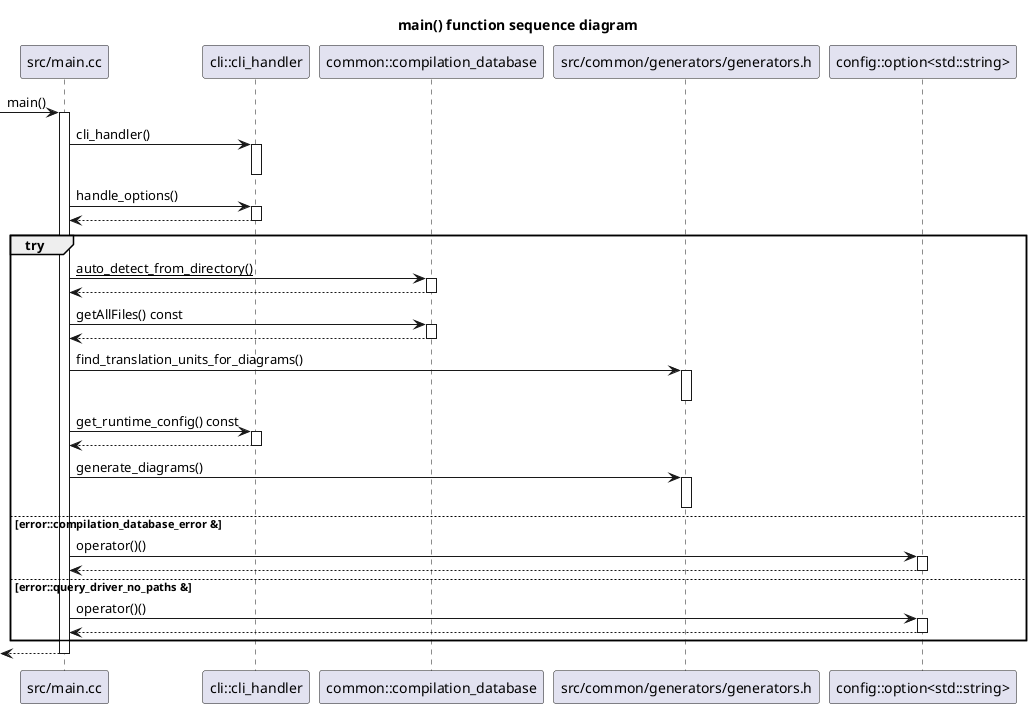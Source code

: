 @startuml
title main() function sequence diagram
participant "src/main.cc" as C_0001980376502571817048
[-> C_0001980376502571817048 : main()
activate C_0001980376502571817048
participant "cli::cli_handler" as C_0002292468283229753520 [[{Command line options handler}]]
C_0001980376502571817048 -> C_0002292468283229753520 [[{}]] : cli_handler()
activate C_0002292468283229753520
deactivate C_0002292468283229753520
C_0001980376502571817048 -> C_0002292468283229753520 [[{}]] : handle_options()
activate C_0002292468283229753520
C_0002292468283229753520 --> C_0001980376502571817048
deactivate C_0002292468283229753520
group try
participant "common::compilation_database" as C_0000597104457503221480 [[{Custom compilation database class}]]
C_0001980376502571817048 -> C_0000597104457503221480 [[{}]] : __auto_detect_from_directory()__
activate C_0000597104457503221480
C_0000597104457503221480 --> C_0001980376502571817048
deactivate C_0000597104457503221480
C_0001980376502571817048 -> C_0000597104457503221480 [[{}]] : getAllFiles() const
activate C_0000597104457503221480
C_0000597104457503221480 --> C_0001980376502571817048
deactivate C_0000597104457503221480
participant "src/common/generators/generators.h" as C_0002202543726960818126
C_0001980376502571817048 -> C_0002202543726960818126 [[{}]] : find_translation_units_for_diagrams()
activate C_0002202543726960818126
deactivate C_0002202543726960818126
C_0001980376502571817048 -> C_0002292468283229753520 [[{}]] : get_runtime_config() const
activate C_0002292468283229753520
C_0002292468283229753520 --> C_0001980376502571817048
deactivate C_0002292468283229753520
C_0001980376502571817048 -> C_0002202543726960818126 [[{}]] : generate_diagrams()
activate C_0002202543726960818126
deactivate C_0002202543726960818126
else error::compilation_database_error &
participant "config::option<std::string>" as C_0000642633971187128378 [[{option}]]
C_0001980376502571817048 -> C_0000642633971187128378 [[{}]] : operator()()
activate C_0000642633971187128378
C_0000642633971187128378 --> C_0001980376502571817048
deactivate C_0000642633971187128378
else error::query_driver_no_paths &
C_0001980376502571817048 -> C_0000642633971187128378 [[{}]] : operator()()
activate C_0000642633971187128378
C_0000642633971187128378 --> C_0001980376502571817048
deactivate C_0000642633971187128378
end
[<-- C_0001980376502571817048
deactivate C_0001980376502571817048

'Generated with clang-uml, version 0.4.0-7-g8a6b497
'LLVM version Ubuntu clang version 16.0.6 (++20230710042027+7cbf1a259152-1~exp1~20230710162048.105)
@enduml
